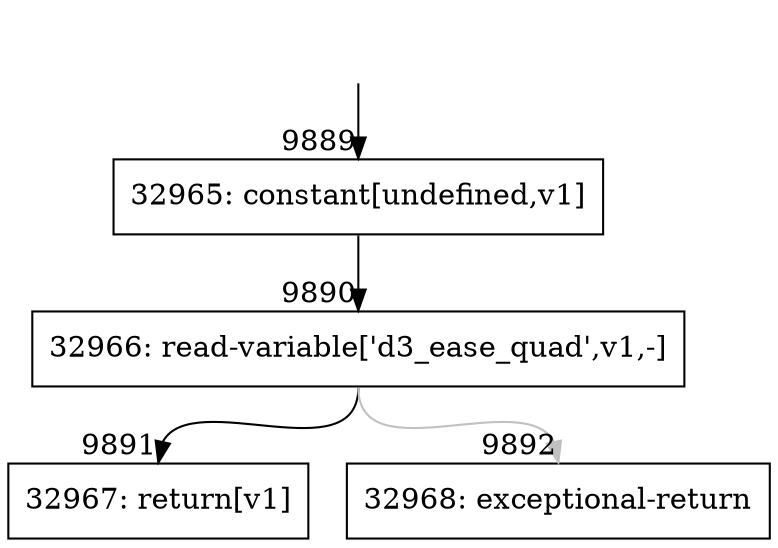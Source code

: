 digraph {
rankdir="TD"
BB_entry902[shape=none,label=""];
BB_entry902 -> BB9889 [tailport=s, headport=n, headlabel="    9889"]
BB9889 [shape=record label="{32965: constant[undefined,v1]}" ] 
BB9889 -> BB9890 [tailport=s, headport=n, headlabel="      9890"]
BB9890 [shape=record label="{32966: read-variable['d3_ease_quad',v1,-]}" ] 
BB9890 -> BB9891 [tailport=s, headport=n, headlabel="      9891"]
BB9890 -> BB9892 [tailport=s, headport=n, color=gray, headlabel="      9892"]
BB9891 [shape=record label="{32967: return[v1]}" ] 
BB9892 [shape=record label="{32968: exceptional-return}" ] 
//#$~ 5808
}

